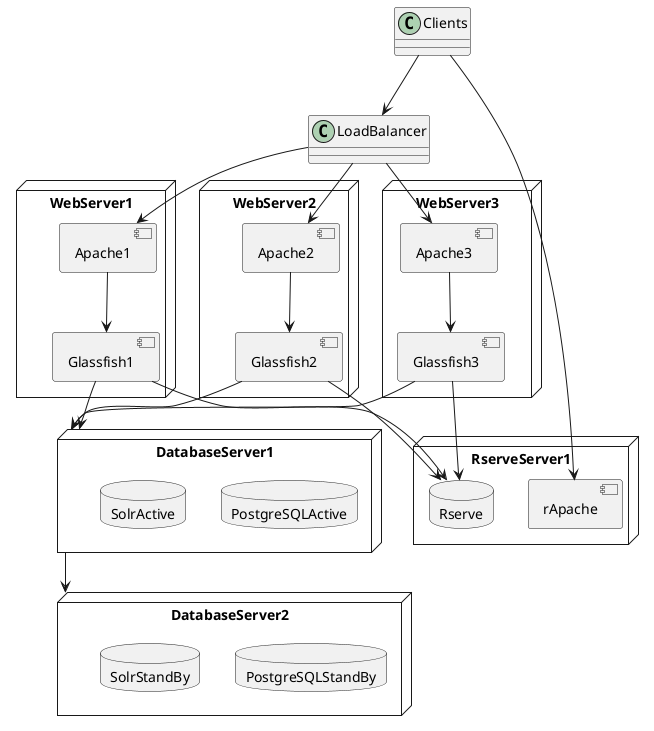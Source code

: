 //http://plantuml.com/component.html#Component
@startuml

node "WebServer1" {
  component "Apache1" {
  }
  component "Glassfish1" {
  }
  Apache1 --> Glassfish1
}

node "WebServer2" {
  component "Apache2" {
  }
  component "Glassfish2" {
  }
  Apache2 --> Glassfish2
}

node "WebServer3" {
  component "Apache3" {
  }
  component "Glassfish3" {
  }
  Apache3 --> Glassfish3
}

node "DatabaseServer1" {
  database "PostgreSQLActive" {
  }
  database "SolrActive" {
  }
}

node "DatabaseServer2" {
  database "PostgreSQLStandBy" {
  }
  database "SolrStandBy" {
  }
}

node "RserveServer1" {
  component "rApache" {
  }
  database "Rserve" {
  }
} 

Clients --> LoadBalancer
Clients --> rApache

LoadBalancer --> Apache1
LoadBalancer --> Apache2
LoadBalancer --> Apache3

Glassfish1 --> DatabaseServer1
Glassfish2 --> DatabaseServer1
Glassfish3 --> DatabaseServer1

Glassfish1 --> Rserve
Glassfish2 --> Rserve
Glassfish3 --> Rserve

DatabaseServer1 --> DatabaseServer2

@enduml
